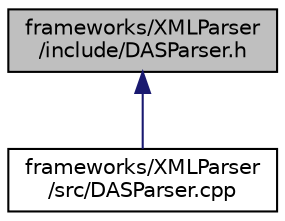 digraph "frameworks/XMLParser/include/DASParser.h"
{
 // INTERACTIVE_SVG=YES
  edge [fontname="Helvetica",fontsize="10",labelfontname="Helvetica",labelfontsize="10"];
  node [fontname="Helvetica",fontsize="10",shape=record];
  Node1 [label="frameworks/XMLParser\l/include/DASParser.h",height=0.2,width=0.4,color="black", fillcolor="grey75", style="filled", fontcolor="black"];
  Node1 -> Node2 [dir="back",color="midnightblue",fontsize="10",style="solid",fontname="Helvetica"];
  Node2 [label="frameworks/XMLParser\l/src/DASParser.cpp",height=0.2,width=0.4,color="black", fillcolor="white", style="filled",URL="$_d_a_s_parser_8cpp.html",tooltip=":  "];
}
